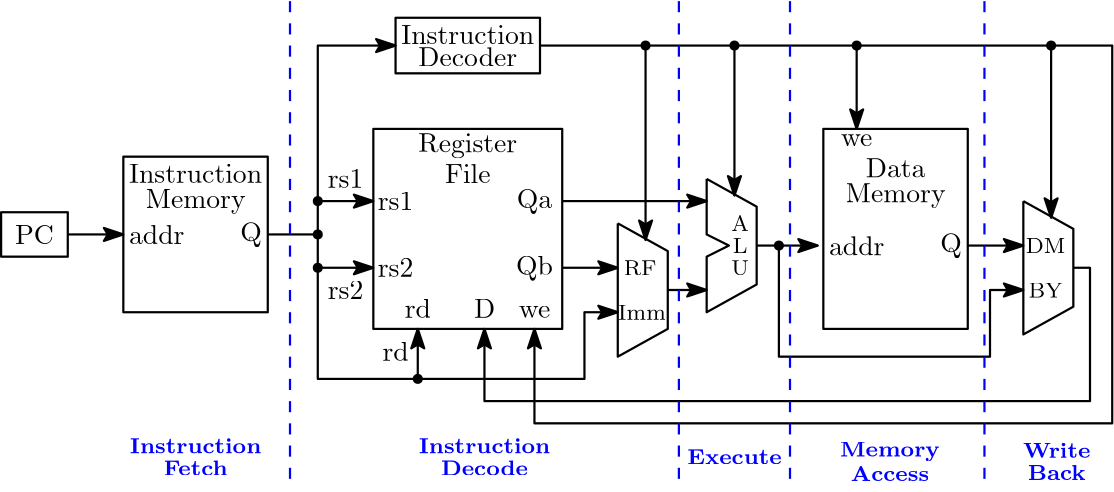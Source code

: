 <?xml version="1.0"?>
<!DOCTYPE ipe SYSTEM "ipe.dtd">
<ipe version="70206" creator="Ipe 7.2.7">
<info created="D:20190910205947" modified="D:20190919001510"/>
<ipestyle name="basic">
<symbol name="arrow/arc(spx)">
<path stroke="sym-stroke" fill="sym-stroke" pen="sym-pen">
0 0 m
-1 0.333 l
-1 -0.333 l
h
</path>
</symbol>
<symbol name="arrow/farc(spx)">
<path stroke="sym-stroke" fill="white" pen="sym-pen">
0 0 m
-1 0.333 l
-1 -0.333 l
h
</path>
</symbol>
<symbol name="arrow/ptarc(spx)">
<path stroke="sym-stroke" fill="sym-stroke" pen="sym-pen">
0 0 m
-1 0.333 l
-0.8 0 l
-1 -0.333 l
h
</path>
</symbol>
<symbol name="arrow/fptarc(spx)">
<path stroke="sym-stroke" fill="white" pen="sym-pen">
0 0 m
-1 0.333 l
-0.8 0 l
-1 -0.333 l
h
</path>
</symbol>
<symbol name="mark/circle(sx)" transformations="translations">
<path fill="sym-stroke">
0.6 0 0 0.6 0 0 e
0.4 0 0 0.4 0 0 e
</path>
</symbol>
<symbol name="mark/disk(sx)" transformations="translations">
<path fill="sym-stroke">
0.6 0 0 0.6 0 0 e
</path>
</symbol>
<symbol name="mark/fdisk(sfx)" transformations="translations">
<group>
<path fill="sym-fill">
0.5 0 0 0.5 0 0 e
</path>
<path fill="sym-stroke" fillrule="eofill">
0.6 0 0 0.6 0 0 e
0.4 0 0 0.4 0 0 e
</path>
</group>
</symbol>
<symbol name="mark/box(sx)" transformations="translations">
<path fill="sym-stroke" fillrule="eofill">
-0.6 -0.6 m
0.6 -0.6 l
0.6 0.6 l
-0.6 0.6 l
h
-0.4 -0.4 m
0.4 -0.4 l
0.4 0.4 l
-0.4 0.4 l
h
</path>
</symbol>
<symbol name="mark/square(sx)" transformations="translations">
<path fill="sym-stroke">
-0.6 -0.6 m
0.6 -0.6 l
0.6 0.6 l
-0.6 0.6 l
h
</path>
</symbol>
<symbol name="mark/fsquare(sfx)" transformations="translations">
<group>
<path fill="sym-fill">
-0.5 -0.5 m
0.5 -0.5 l
0.5 0.5 l
-0.5 0.5 l
h
</path>
<path fill="sym-stroke" fillrule="eofill">
-0.6 -0.6 m
0.6 -0.6 l
0.6 0.6 l
-0.6 0.6 l
h
-0.4 -0.4 m
0.4 -0.4 l
0.4 0.4 l
-0.4 0.4 l
h
</path>
</group>
</symbol>
<symbol name="mark/cross(sx)" transformations="translations">
<group>
<path fill="sym-stroke">
-0.43 -0.57 m
0.57 0.43 l
0.43 0.57 l
-0.57 -0.43 l
h
</path>
<path fill="sym-stroke">
-0.43 0.57 m
0.57 -0.43 l
0.43 -0.57 l
-0.57 0.43 l
h
</path>
</group>
</symbol>
<symbol name="arrow/fnormal(spx)">
<path stroke="sym-stroke" fill="white" pen="sym-pen">
0 0 m
-1 0.333 l
-1 -0.333 l
h
</path>
</symbol>
<symbol name="arrow/pointed(spx)">
<path stroke="sym-stroke" fill="sym-stroke" pen="sym-pen">
0 0 m
-1 0.333 l
-0.8 0 l
-1 -0.333 l
h
</path>
</symbol>
<symbol name="arrow/fpointed(spx)">
<path stroke="sym-stroke" fill="white" pen="sym-pen">
0 0 m
-1 0.333 l
-0.8 0 l
-1 -0.333 l
h
</path>
</symbol>
<symbol name="arrow/linear(spx)">
<path stroke="sym-stroke" pen="sym-pen">
-1 0.333 m
0 0 l
-1 -0.333 l
</path>
</symbol>
<symbol name="arrow/fdouble(spx)">
<path stroke="sym-stroke" fill="white" pen="sym-pen">
0 0 m
-1 0.333 l
-1 -0.333 l
h
-1 0 m
-2 0.333 l
-2 -0.333 l
h
</path>
</symbol>
<symbol name="arrow/double(spx)">
<path stroke="sym-stroke" fill="sym-stroke" pen="sym-pen">
0 0 m
-1 0.333 l
-1 -0.333 l
h
-1 0 m
-2 0.333 l
-2 -0.333 l
h
</path>
</symbol>
<pen name="heavier" value="0.8"/>
<pen name="fat" value="1.2"/>
<pen name="ultrafat" value="2"/>
<symbolsize name="large" value="5"/>
<symbolsize name="small" value="2"/>
<symbolsize name="tiny" value="1.1"/>
<arrowsize name="large" value="10"/>
<arrowsize name="small" value="5"/>
<arrowsize name="tiny" value="3"/>
<color name="red1" value="1 0 0"/>
<color name="red2" value="0.933 0 0"/>
<color name="red3" value="0.804 0 0"/>
<color name="red4" value="0.545 0 0"/>
<color name="green1" value="0 1 0"/>
<color name="green2" value="0 0.933 0"/>
<color name="green3" value="0 0.804 0"/>
<color name="green4" value="0 0.545 0"/>
<color name="green" value="0 1 0"/>
<color name="blue1" value="0 0 1"/>
<color name="blue2" value="0 0 0.933"/>
<color name="blue3" value="0 0 0.804"/>
<color name="blue4" value="0 0 0.545"/>
<color name="yellow" value="1 1 0"/>
<color name="orange" value="1 0.647 0"/>
<color name="gold" value="1 0.843 0"/>
<color name="purple" value="0.627 0.125 0.941"/>
<color name="gray" value="0.745"/>
<color name="brown" value="0.647 0.165 0.165"/>
<color name="navy" value="0 0 0.502"/>
<color name="pink" value="1 0.753 0.796"/>
<color name="seagreen" value="0.18 0.545 0.341"/>
<color name="turquoise" value="0.251 0.878 0.816"/>
<color name="violet" value="0.933 0.51 0.933"/>
<color name="darkblue" value="0 0 0.545"/>
<color name="darkcyan" value="0 0.545 0.545"/>
<color name="darkgray" value="0.663"/>
<color name="darkgreen" value="0 0.392 0"/>
<color name="darkmagenta" value="0.545 0 0.545"/>
<color name="darkorange" value="1 0.549 0"/>
<color name="darkred" value="0.545 0 0"/>
<color name="lightblue" value="0.678 0.847 0.902"/>
<color name="lightcyan" value="0.878 1 1"/>
<color name="lightgray" value="0.827"/>
<color name="lightgreen" value="0.565 0.933 0.565"/>
<color name="lightyellow" value="1 1 0.878"/>
<dashstyle name="dashed1" value="[1] 0"/>
<dashstyle name="dashed2" value="[2] 0"/>
<dashstyle name="dashed3" value="[4] 0"/>
<dashstyle name="dotted1" value="[1 1] 0"/>
<dashstyle name="dotted2" value="[1 2] 0"/>
<dashstyle name="dotted3" value="[1 3] 0"/>
<dashstyle name="dash dotted" value="[4 2 1 2] 0"/>
<dashstyle name="dash dot dotted" value="[4 2 1 2 1 2] 0"/>
<textsize name="large" value="\large"/>
<textsize name="Large" value="\Large"/>
<textsize name="LARGE" value="\LARGE"/>
<textsize name="huge" value="\huge"/>
<textsize name="Huge" value="\Huge"/>
<textsize name="small" value="\small"/>
<textsize name="footnote" value="\footnotesize"/>
<textsize name="tiny" value="\tiny"/>
<textstyle name="center" begin="\begin{center}" end="\end{center}"/>
<textstyle name="itemize" begin="\begin{itemize}" end="\end{itemize}"/>
<textstyle name="item" begin="\begin{itemize}\item{}" end="\end{itemize}"/>
<gridsize name="1 pts" value="1"/>
<gridsize name="2 pts" value="2"/>
<gridsize name="4 pts" value="4"/>
<gridsize name="8 pts (~3 mm)" value="8"/>
<gridsize name="16 pts (~6 mm)" value="16"/>
<gridsize name="32 pts (~12 mm)" value="32"/>
<gridsize name="10 pts (~3.5 mm)" value="10"/>
<gridsize name="20 pts (~7 mm)" value="20"/>
<gridsize name="14 pts (~5 mm)" value="14"/>
<gridsize name="28 pts (~10 mm)" value="28"/>
<gridsize name="56 pts (~20 mm)" value="56"/>
<anglesize name="90 deg" value="90"/>
<anglesize name="60 deg" value="60"/>
<anglesize name="45 deg" value="45"/>
<anglesize name="30 deg" value="30"/>
<anglesize name="22.5 deg" value="22.5"/>
<opacity name="10%" value="0.1"/>
<opacity name="30%" value="0.3"/>
<opacity name="50%" value="0.5"/>
<opacity name="75%" value="0.75"/>
<layout paper="416 176" origin="0 0" frame="416 176"/>
<tiling name="falling" angle="-60" step="4" width="1"/>
<tiling name="rising" angle="30" step="4" width="1"/>
</ipestyle>
<page>
<layer name="alpha"/>
<view layers="alpha" active="alpha"/>
<path layer="alpha" matrix="1 0 0 1 -130 -448" stroke="black" pen="heavier">
360 544 m
360 496 l
378 506 l
378 534 l
360 544 l
</path>
<text matrix="1 0 0 1 4 -28" transformations="translations" pos="16 120" stroke="black" type="label" width="13.975" height="6.808" depth="0" halign="center" valign="center">PC</text>
<text matrix="1 0 0 1 8 -34" transformations="translations" pos="56 126" stroke="black" type="label" width="19.953" height="6.918" depth="0" halign="center" valign="center">addr</text>
<text matrix="1 0 0 1 18 -36" transformations="translations" pos="80 128" stroke="black" type="label" width="7.749" height="6.815" depth="1.93" halign="center" valign="center">Q</text>
<group matrix="1 0 0 1 32 18">
<text matrix="1 0 0 1 -10 -30" transformations="translations" pos="56 126" stroke="black" type="label" width="47.959" height="6.808" depth="0" halign="center" valign="center">Instruction</text>
<text matrix="1 0 0 1 -10 -40" transformations="translations" pos="56 126" stroke="black" type="label" width="36.004" height="6.815" depth="1.93" halign="center" valign="center">Memory</text>
</group>
<path matrix="1 0 0 1 -130 -448" stroke="black" pen="heavier">
182 568 m
182 512 l
234 512 l
234 568 l
h
</path>
<group matrix="1 0 0 1 -104 -400">
<group matrix="1 0 0 1 178 446">
<text matrix="1 0 0 1 22 -10" transformations="translations" pos="80 128" stroke="black" type="label" width="47.959" height="6.808" depth="0" halign="center" valign="center">Instruction</text>
<text matrix="1 0 0 1 22 -18" transformations="translations" pos="80 128" stroke="black" type="label" width="35.589" height="6.918" depth="0" halign="center" valign="center">Decoder</text>
</group>
<path stroke="black" pen="heavier">
254 570 m
254 550 l
306 550 l
306 570 l
h
</path>
</group>
<text matrix="1 0 0 1 260 -38" transformations="translations" pos="56 126" stroke="black" type="label" width="19.953" height="6.918" depth="0" halign="center" valign="center">addr</text>
<text matrix="1 0 0 1 270 -40" transformations="translations" pos="80 128" stroke="black" type="label" width="7.749" height="6.815" depth="1.93" halign="center" valign="center">Q</text>
<group matrix="1 0 0 1 284 20">
<text matrix="1 0 0 1 -10 -30" transformations="translations" pos="56 126" stroke="black" type="label" width="21.447" height="6.808" depth="0" halign="center" valign="center">Data</text>
<text matrix="1 0 0 1 -10 -40" transformations="translations" pos="56 126" stroke="black" type="label" width="36.004" height="6.815" depth="1.93" halign="center" valign="center">Memory</text>
</group>
<path matrix="1 0 0 1 -136 -448" stroke="black" pen="heavier">
440 578 m
440 506 l
492 506 l
492 578 l
h
</path>
<path matrix="1 0 0 1 -130 -448" stroke="black" pen="heavier">
392 560 m
392 540 l
400 536 l
392 532 l
392 512 l
410 522 l
410 550 l
392 560 l
</path>
<path matrix="1 0 0 1 -130 -448" stroke="black" pen="heavier" arrow="pointed/normal">
378 520 m
392 520 l
</path>
<path matrix="1 0 0 1 -130 -448" stroke="black" pen="heavier" arrow="pointed/normal">
340 552 m
392 552 l
</path>
<group matrix="1 0 0 1 -88 -410">
<text matrix="1 0 0 1 208 408" transformations="translations" pos="56 126" stroke="black" type="label" width="35.644" height="6.815" depth="1.93" halign="center" valign="center">Register</text>
<text matrix="1 0 0 1 208 398" transformations="translations" pos="56 126" stroke="black" type="label" width="16.466" height="6.918" depth="0" halign="center" valign="center">File</text>
</group>
<text matrix="1 0 0 1 94 -22" transformations="translations" pos="56 126" stroke="black" type="label" width="12.813" height="6.42" depth="0" halign="center" valign="center">rs1</text>
<text matrix="1 0 0 1 144 -22" transformations="translations" pos="56 126" stroke="black" type="label" width="12.73" height="6.815" depth="1.93" halign="center" valign="center">Qa</text>
<text matrix="1 0 0 1 94 -46" transformations="translations" pos="56 126" stroke="black" type="label" width="12.813" height="6.42" depth="0" halign="center" valign="center">rs2</text>
<text matrix="1 0 0 1 144 -46" transformations="translations" pos="56 126" stroke="black" type="label" width="13.284" height="6.926" depth="1.93" halign="center" valign="center">Qb</text>
<text matrix="1 0 0 1 126 -64" transformations="translations" pos="56 126" stroke="black" type="label" width="7.61" height="6.808" depth="0" halign="center" valign="baseline">D</text>
<text matrix="1 0 0 1 102 -64" transformations="translations" pos="56 126" stroke="black" type="label" width="9.437" height="6.918" depth="0" halign="center" valign="baseline">rd</text>
<text matrix="1 0 0 1 144 -64" transformations="translations" pos="56 126" stroke="black" type="label" width="11.346" height="4.289" depth="0" halign="center" valign="baseline">we</text>
<path matrix="1 0 0 1 -130 -448" stroke="black" pen="heavier">
340 506 m
340 578 l
272 578 l
272 506 l
h
</path>
<path matrix="1 0 0 1 -130 -448" stroke="black" pen="heavier" arrow="pointed/normal">
340 528 m
360 528 l
</path>
<path matrix="1 0 0 1 -130 -448" stroke="black" pen="heavier" arrow="pointed/normal">
410 536 m
432 536 l
</path>
<text matrix="1 0 0 1 260 2" transformations="translations" pos="56 126" stroke="black" type="label" width="11.346" height="4.289" depth="0" halign="center" valign="top">we</text>
<path matrix="1 0 0 1 -148 -450" stroke="black" pen="heavier">
524 554 m
524 506 l
542 516 l
542 544 l
524 554 l
</path>
<path matrix="1 0 0 1 -128 -448" stroke="black" pen="heavier" arrow="pointed/normal">
484 536 m
504 536 l
</path>
<text matrix="1 0 0 1 182 -46" transformations="translations" pos="56 126" stroke="black" type="label" width="11.753" height="5.446" depth="0" halign="center" valign="center" size="footnote">RF</text>
<text matrix="1 0 0 1 182.705 -62" transformations="translations" pos="56 126" stroke="black" type="label" width="17.164" height="5.446" depth="0" halign="center" valign="center" size="footnote">Imm</text>
<path matrix="1 0 0 1 -130 -448" stroke="black" pen="heavier" arrow="pointed/normal" rarrow="pointed/normal">
280 608 m
252 608 l
252 488 l
348 488 l
348 512 l
360 512 l
</path>
<path matrix="1 0 0 1 -130 -448" stroke="black" pen="heavier" arrow="pointed/normal">
524 528 m
530 528 l
530 480 l
312 480 l
312 506 l
</path>
<path matrix="1 0 0 1 -130 -448" stroke="black" pen="heavier" arrow="pointed/normal">
516 608 m
538 608 l
538 472 l
330 472 l
330 506 l
</path>
<path matrix="1 0 0 1 -130 -448" stroke="black" pen="heavier" arrow="pointed/normal">
288 488 m
288 506 l
</path>
<use matrix="1 0 0 1 -130 -448" name="mark/disk(sx)" pos="288 488" size="normal" stroke="black"/>
<use matrix="1 0 0 1 -130 -448" name="mark/disk(sx)" pos="252 528" size="normal" stroke="black"/>
<use matrix="1 0 0 1 -130 -448" name="mark/disk(sx)" pos="252 552" size="normal" stroke="black"/>
<path matrix="1 0 0 1 -130 -448" stroke="black" pen="heavier" arrow="pointed/normal">
252 552 m
272 552 l
</path>
<path matrix="1 0 0 1 -130 -448" stroke="black" pen="heavier" arrow="pointed/normal">
252 528 m
272 528 l
</path>
<path matrix="1 0 0 1 -130 -448" stroke="black" pen="heavier">
234 540 m
252 540 l
</path>
<use matrix="1 0 0 1 -130 -448" name="mark/disk(sx)" pos="252 540" size="normal" stroke="black"/>
<text matrix="1 0 0 1 218 -30" transformations="translations" pos="56 126" stroke="black" type="label" width="6.343" height="5.446" depth="0" halign="center" valign="center" size="footnote">A</text>
<text matrix="1 0 0 1 218 -38" transformations="translations" pos="56 126" stroke="black" type="label" width="5.289" height="5.446" depth="0" halign="center" valign="center" size="footnote">L</text>
<text matrix="1 0 0 1 218 -46" transformations="translations" pos="56 126" stroke="black" type="label" width="6.343" height="5.446" depth="0" halign="center" valign="center" size="footnote">U</text>
<text matrix="1 0 0 1 304 -40" transformations="translations" pos="80 128" stroke="black" type="label" width="14.219" height="5.446" depth="0" halign="center" valign="center" size="footnote">DM</text>
<text matrix="1 0 0 1 304 -56" transformations="translations" pos="80 128" stroke="black" type="label" width="12.337" height="5.446" depth="0" halign="center" valign="center" size="footnote">BY</text>
<use matrix="1 0 0 1 -136 -448" name="mark/disk(sx)" pos="424 536" size="normal" stroke="black"/>
<path matrix="1 0 0 1 -128 -448" stroke="black" pen="heavier" arrow="pointed/normal">
416 536 m
416 496 l
492 496 l
492 520 l
504 520 l
</path>
<path matrix="1 0 0 1 -130 -448" stroke="black" pen="heavier" arrow="pointed/normal">
332 608 m
370 608 l
370 538 l
</path>
<path matrix="1 0 0 1 -130 -448" stroke="black" pen="heavier" arrow="pointed/normal">
370 608 m
402 608 l
402 554 l
</path>
<path matrix="1 0 0 1 -130 -448" stroke="black" pen="heavier" arrow="pointed/normal">
402 608 m
446 608 l
446 578 l
</path>
<path matrix="1 0 0 1 -130 -448" stroke="black" pen="heavier" arrow="pointed/normal">
446 608 m
516 608 l
516 546 l
</path>
<use matrix="1 0 0 1 -130 -448" name="mark/disk(sx)" pos="370 608" size="normal" stroke="black"/>
<use matrix="1 0 0 1 -130 -448" name="mark/disk(sx)" pos="402 608" size="normal" stroke="black"/>
<use matrix="1 0 0 1 -130 -448" name="mark/disk(sx)" pos="446 608" size="normal" stroke="black"/>
<use matrix="1 0 0 1 -130 -448" name="mark/disk(sx)" pos="516 608" size="normal" stroke="black"/>
<path matrix="1 0 0 1 -112 -452" stroke="black" pen="heavier">
120 552 m
120 536 l
144 536 l
144 552 l
h
</path>
<path matrix="1 0 0 1 -220 -460" stroke="black" pen="heavier" arrow="pointed/normal">
252 552 m
272 552 l
</path>
<text matrix="1 0 0 1 76 -14" transformations="translations" pos="56 126" stroke="black" type="label" width="12.813" height="6.42" depth="0" halign="center" valign="center">rs1</text>
<text matrix="1 0 0 1 76 -54" transformations="translations" pos="56 126" stroke="black" type="label" width="12.813" height="6.42" depth="0" halign="center" valign="center">rs2</text>
<path stroke="blue1" dash="dashed3" pen="heavier">
112 176 m
112 0 l
</path>
<text matrix="1 0 0 1 216 -114.022" transformations="translations" pos="56 126" stroke="blue1" type="label" width="34.056" height="5.468" depth="0" halign="center" valign="center" size="footnote">\textbf{Execute}</text>
<path stroke="blue1" dash="dashed3" pen="heavier">
252 176 m
252 0 l
</path>
<path stroke="blue1" dash="dashed3" pen="heavier">
292 176 m
292 0 l
</path>
<path matrix="1 0 0 1 0 2" stroke="blue1" dash="dashed3" pen="heavier">
362 174 m
362 0 l
</path>
<text matrix="1 0 0 1 22 -110" transformations="translations" pos="56 126" stroke="blue1" type="label" width="47.344" height="5.535" depth="0" halign="center" valign="center" size="footnote">\textbf{Instruction}</text>
<text matrix="1 0 0 1 22 -118" transformations="translations" pos="56 126" stroke="blue1" type="label" width="23.075" height="5.535" depth="0" halign="center" valign="center" size="footnote">\textbf{Fetch}</text>
<text matrix="1 0 0 1 126 -110" transformations="translations" pos="56 126" stroke="blue1" type="label" width="47.344" height="5.535" depth="0" halign="center" valign="center" size="footnote">\textbf{Instruction}</text>
<text matrix="1 0 0 1 126 -118" transformations="translations" pos="56 126" stroke="blue1" type="label" width="31.333" height="5.535" depth="0" halign="center" valign="center" size="footnote">\textbf{Decode}</text>
<text matrix="1 0 0 1 272 -112" transformations="translations" pos="56 126" stroke="blue1" type="label" width="36.051" height="5.468" depth="1.55" halign="center" valign="center" size="footnote">\textbf{Memory}</text>
<text matrix="1 0 0 1 272 -120" transformations="translations" pos="56 126" stroke="blue1" type="label" width="28.203" height="5.468" depth="0" halign="center" valign="center" size="footnote">\textbf{Access}</text>
<text matrix="1 0 0 1 332 -111.59" transformations="translations" pos="56 126" stroke="blue1" type="label" width="24.265" height="5.535" depth="0" halign="center" valign="center" size="footnote">\textbf{Write}</text>
<text matrix="1 0 0 1 332 -119.59" transformations="translations" pos="56 126" stroke="blue1" type="label" width="20.897" height="5.535" depth="0" halign="center" valign="center" size="footnote">\textbf{Back}</text>
<text matrix="1 0 0 1 94 -76" transformations="translations" pos="56 126" stroke="black" type="label" width="9.437" height="6.918" depth="0" halign="center" valign="center">rd</text>
</page>
</ipe>
